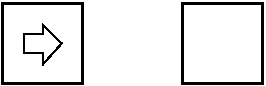 #FIG 3.2
Landscape
Center
Inches
Letter  
100.00
Single
-2
# 
# $Id: direction.fig,v 1.2 2004/11/29 15:51:37 goltz20707 Exp $
# 
1200 2
2 3 0 1 0 7 50 0 -1 0.000 0 0 -1 0 0 8
	 1359 1432 1359 1573 1500 1573 1500 1660 1641 1502 1500 1363
	 1500 1432 1359 1432
2 2 0 2 0 7 50 0 -1 0.000 0 0 -1 0 0 5
	 1200 1200 1795 1200 1795 1800 1200 1800 1200 1200
2 2 0 2 0 7 50 0 -1 0.000 0 0 -1 0 0 5
	 2550 1200 3145 1200 3145 1800 2550 1800 2550 1200

